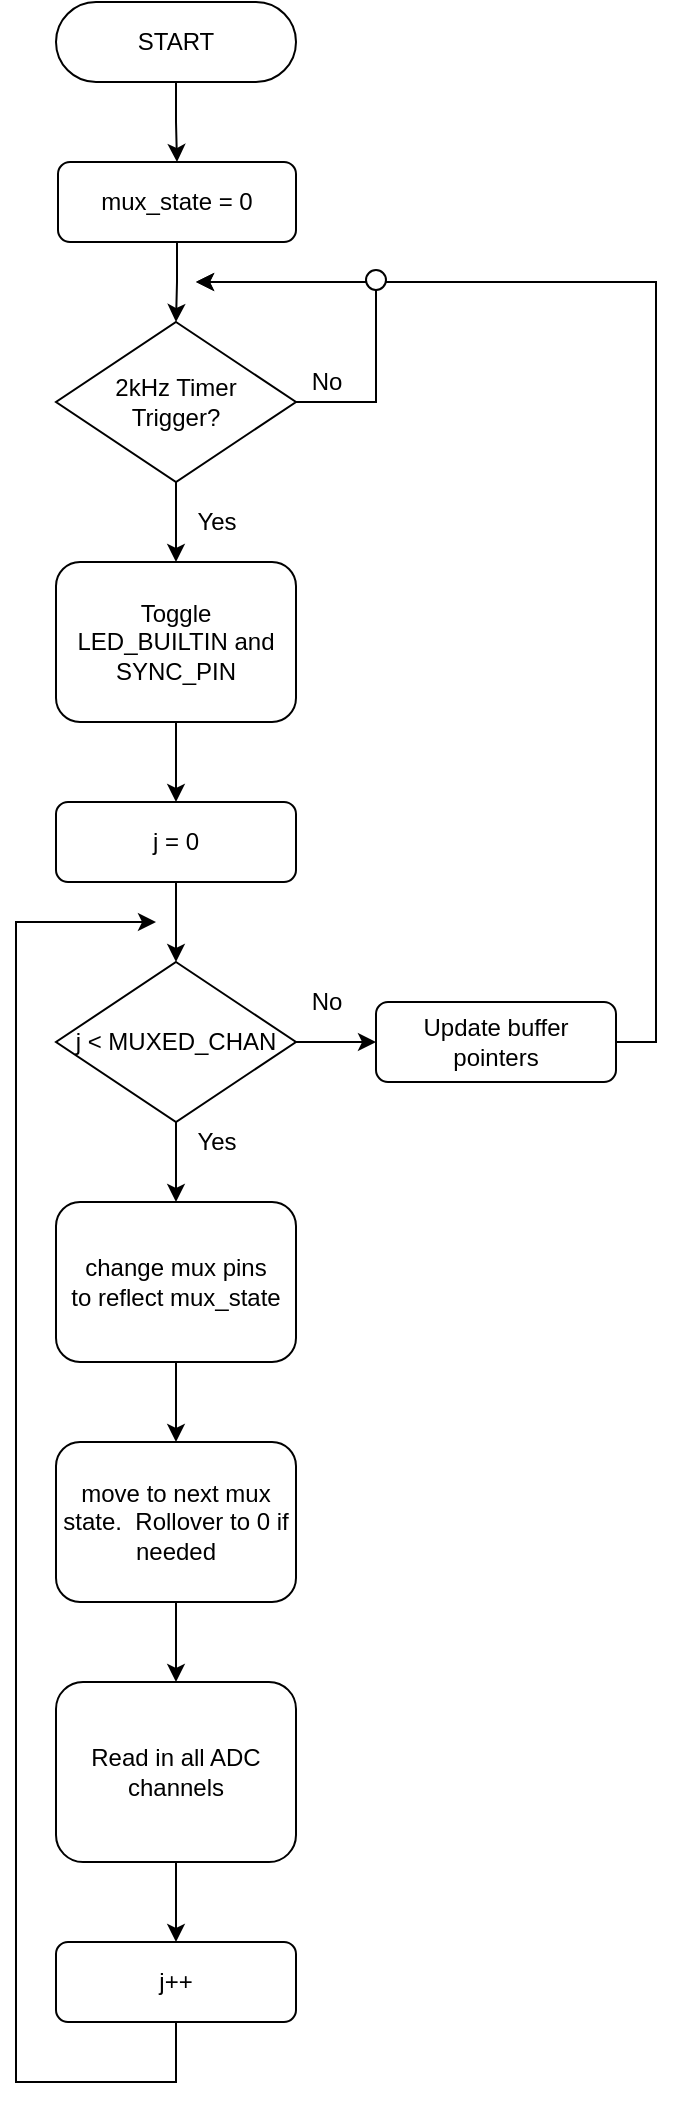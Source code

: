 <mxfile version="13.6.5">
    <diagram id="IVr37Fcedk2Lw9WRsBAi" name="Page-1">
        <mxGraphModel dx="401" dy="393" grid="1" gridSize="10" guides="1" tooltips="1" connect="1" arrows="1" fold="1" page="1" pageScale="1" pageWidth="850" pageHeight="1100" math="0" shadow="0">
            <root>
                <mxCell id="0"/>
                <mxCell id="1" parent="0"/>
                <mxCell id="33" value="" style="edgeStyle=orthogonalEdgeStyle;rounded=0;orthogonalLoop=1;jettySize=auto;html=1;" parent="1" source="10" target="30" edge="1">
                    <mxGeometry relative="1" as="geometry"/>
                </mxCell>
                <mxCell id="10" value="START" style="rounded=1;whiteSpace=wrap;html=1;arcSize=50;" parent="1" vertex="1">
                    <mxGeometry x="130" y="30" width="120" height="40" as="geometry"/>
                </mxCell>
                <mxCell id="16" style="edgeStyle=orthogonalEdgeStyle;rounded=0;orthogonalLoop=1;jettySize=auto;html=1;exitX=1;exitY=0.5;exitDx=0;exitDy=0;" parent="1" source="14" edge="1">
                    <mxGeometry relative="1" as="geometry">
                        <mxPoint x="200" y="170" as="targetPoint"/>
                        <Array as="points">
                            <mxPoint x="290" y="230"/>
                            <mxPoint x="290" y="170"/>
                        </Array>
                    </mxGeometry>
                </mxCell>
                <mxCell id="23" style="edgeStyle=orthogonalEdgeStyle;rounded=0;orthogonalLoop=1;jettySize=auto;html=1;exitX=0.5;exitY=1;exitDx=0;exitDy=0;entryX=0.5;entryY=0;entryDx=0;entryDy=0;" parent="1" source="14" target="21" edge="1">
                    <mxGeometry relative="1" as="geometry"/>
                </mxCell>
                <mxCell id="14" value="2kHz Timer&lt;br&gt;Trigger?" style="rhombus;whiteSpace=wrap;html=1;" parent="1" vertex="1">
                    <mxGeometry x="130" y="190" width="120" height="80" as="geometry"/>
                </mxCell>
                <mxCell id="17" value="No" style="text;html=1;align=center;verticalAlign=middle;resizable=0;points=[];autosize=1;" parent="1" vertex="1">
                    <mxGeometry x="250" y="210" width="30" height="20" as="geometry"/>
                </mxCell>
                <mxCell id="19" value="Yes" style="text;html=1;align=center;verticalAlign=middle;resizable=0;points=[];autosize=1;" parent="1" vertex="1">
                    <mxGeometry x="190" y="280" width="40" height="20" as="geometry"/>
                </mxCell>
                <mxCell id="26" style="edgeStyle=orthogonalEdgeStyle;rounded=0;orthogonalLoop=1;jettySize=auto;html=1;exitX=0.5;exitY=1;exitDx=0;exitDy=0;entryX=0.5;entryY=0;entryDx=0;entryDy=0;" parent="1" source="21" target="25" edge="1">
                    <mxGeometry relative="1" as="geometry"/>
                </mxCell>
                <mxCell id="21" value="Toggle&lt;br&gt;LED_BUILTIN and&lt;br&gt;SYNC_PIN" style="rounded=1;whiteSpace=wrap;html=1;" parent="1" vertex="1">
                    <mxGeometry x="130" y="310" width="120" height="80" as="geometry"/>
                </mxCell>
                <mxCell id="28" style="edgeStyle=orthogonalEdgeStyle;rounded=0;orthogonalLoop=1;jettySize=auto;html=1;exitX=0.5;exitY=1;exitDx=0;exitDy=0;entryX=0.5;entryY=0;entryDx=0;entryDy=0;" parent="1" source="25" target="27" edge="1">
                    <mxGeometry relative="1" as="geometry"/>
                </mxCell>
                <mxCell id="25" value="j = 0" style="rounded=1;whiteSpace=wrap;html=1;" parent="1" vertex="1">
                    <mxGeometry x="130" y="430" width="120" height="40" as="geometry"/>
                </mxCell>
                <mxCell id="36" style="edgeStyle=orthogonalEdgeStyle;rounded=0;orthogonalLoop=1;jettySize=auto;html=1;exitX=0.5;exitY=1;exitDx=0;exitDy=0;entryX=0.5;entryY=0;entryDx=0;entryDy=0;" parent="1" source="27" target="35" edge="1">
                    <mxGeometry relative="1" as="geometry"/>
                </mxCell>
                <mxCell id="48" style="edgeStyle=orthogonalEdgeStyle;rounded=0;orthogonalLoop=1;jettySize=auto;html=1;exitX=1;exitY=0.5;exitDx=0;exitDy=0;entryX=0;entryY=0.5;entryDx=0;entryDy=0;" parent="1" source="27" target="47" edge="1">
                    <mxGeometry relative="1" as="geometry"/>
                </mxCell>
                <mxCell id="27" value="j &amp;lt; MUXED_CHAN" style="rhombus;whiteSpace=wrap;html=1;" parent="1" vertex="1">
                    <mxGeometry x="130" y="510" width="120" height="80" as="geometry"/>
                </mxCell>
                <mxCell id="34" value="" style="edgeStyle=orthogonalEdgeStyle;rounded=0;orthogonalLoop=1;jettySize=auto;html=1;" parent="1" source="30" target="14" edge="1">
                    <mxGeometry relative="1" as="geometry"/>
                </mxCell>
                <mxCell id="30" value="mux_state = 0" style="rounded=1;whiteSpace=wrap;html=1;" parent="1" vertex="1">
                    <mxGeometry x="131" y="110" width="119" height="40" as="geometry"/>
                </mxCell>
                <mxCell id="38" value="" style="edgeStyle=orthogonalEdgeStyle;rounded=0;orthogonalLoop=1;jettySize=auto;html=1;" parent="1" source="35" target="37" edge="1">
                    <mxGeometry relative="1" as="geometry"/>
                </mxCell>
                <mxCell id="35" value="change mux pins&lt;br&gt;to reflect mux_state" style="rounded=1;whiteSpace=wrap;html=1;" parent="1" vertex="1">
                    <mxGeometry x="130" y="630" width="120" height="80" as="geometry"/>
                </mxCell>
                <mxCell id="40" value="" style="edgeStyle=orthogonalEdgeStyle;rounded=0;orthogonalLoop=1;jettySize=auto;html=1;" parent="1" source="37" target="39" edge="1">
                    <mxGeometry relative="1" as="geometry"/>
                </mxCell>
                <mxCell id="37" value="move to next mux state.&amp;nbsp; Rollover to 0 if needed" style="rounded=1;whiteSpace=wrap;html=1;" parent="1" vertex="1">
                    <mxGeometry x="130" y="750" width="120" height="80" as="geometry"/>
                </mxCell>
                <mxCell id="46" style="edgeStyle=orthogonalEdgeStyle;rounded=0;orthogonalLoop=1;jettySize=auto;html=1;exitX=0.5;exitY=1;exitDx=0;exitDy=0;" parent="1" source="51" edge="1">
                    <mxGeometry relative="1" as="geometry">
                        <mxPoint x="180.0" y="490" as="targetPoint"/>
                        <Array as="points">
                            <mxPoint x="190" y="1040"/>
                            <mxPoint x="190" y="1070"/>
                            <mxPoint x="110" y="1070"/>
                            <mxPoint x="110" y="490"/>
                        </Array>
                    </mxGeometry>
                </mxCell>
                <mxCell id="52" style="edgeStyle=orthogonalEdgeStyle;rounded=0;orthogonalLoop=1;jettySize=auto;html=1;exitX=0.5;exitY=1;exitDx=0;exitDy=0;entryX=0.5;entryY=0;entryDx=0;entryDy=0;" edge="1" parent="1" source="39" target="51">
                    <mxGeometry relative="1" as="geometry"/>
                </mxCell>
                <mxCell id="39" value="Read in all ADC channels" style="rounded=1;whiteSpace=wrap;html=1;" parent="1" vertex="1">
                    <mxGeometry x="130" y="870" width="120" height="90" as="geometry"/>
                </mxCell>
                <mxCell id="42" value="Yes" style="text;html=1;align=center;verticalAlign=middle;resizable=0;points=[];autosize=1;" parent="1" vertex="1">
                    <mxGeometry x="190" y="590" width="40" height="20" as="geometry"/>
                </mxCell>
                <mxCell id="45" value="No" style="text;html=1;align=center;verticalAlign=middle;resizable=0;points=[];autosize=1;" parent="1" vertex="1">
                    <mxGeometry x="250" y="520" width="30" height="20" as="geometry"/>
                </mxCell>
                <mxCell id="49" style="edgeStyle=orthogonalEdgeStyle;rounded=0;orthogonalLoop=1;jettySize=auto;html=1;exitX=1;exitY=0.5;exitDx=0;exitDy=0;" parent="1" source="47" edge="1">
                    <mxGeometry relative="1" as="geometry">
                        <mxPoint x="200.0" y="170.0" as="targetPoint"/>
                        <Array as="points">
                            <mxPoint x="430" y="550"/>
                            <mxPoint x="430" y="170"/>
                        </Array>
                    </mxGeometry>
                </mxCell>
                <mxCell id="47" value="Update buffer&lt;br&gt;pointers" style="rounded=1;whiteSpace=wrap;html=1;" parent="1" vertex="1">
                    <mxGeometry x="290" y="530" width="120" height="40" as="geometry"/>
                </mxCell>
                <mxCell id="50" value="" style="ellipse;whiteSpace=wrap;html=1;aspect=fixed;" parent="1" vertex="1">
                    <mxGeometry x="285" y="164" width="10" height="10" as="geometry"/>
                </mxCell>
                <mxCell id="51" value="j++" style="rounded=1;whiteSpace=wrap;html=1;" vertex="1" parent="1">
                    <mxGeometry x="130" y="1000" width="120" height="40" as="geometry"/>
                </mxCell>
            </root>
        </mxGraphModel>
    </diagram>
</mxfile>